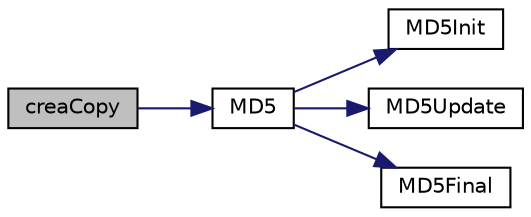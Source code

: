 digraph "creaCopy"
{
  edge [fontname="Helvetica",fontsize="10",labelfontname="Helvetica",labelfontsize="10"];
  node [fontname="Helvetica",fontsize="10",shape=record];
  rankdir="LR";
  Node1 [label="creaCopy",height=0.2,width=0.4,color="black", fillcolor="grey75", style="filled", fontcolor="black"];
  Node1 -> Node2 [color="midnightblue",fontsize="10",style="solid"];
  Node2 [label="MD5",height=0.2,width=0.4,color="black", fillcolor="white", style="filled",URL="$md5_8c.html#aa75a1419e565ea619428681420b59179"];
  Node2 -> Node3 [color="midnightblue",fontsize="10",style="solid"];
  Node3 [label="MD5Init",height=0.2,width=0.4,color="black", fillcolor="white", style="filled",URL="$md5_8c.html#acd7a26c7e6acb681ee336bfbc86e72bf"];
  Node2 -> Node4 [color="midnightblue",fontsize="10",style="solid"];
  Node4 [label="MD5Update",height=0.2,width=0.4,color="black", fillcolor="white", style="filled",URL="$md5_8c.html#aaa4f37af92ea5ca0e1281749421d4723"];
  Node2 -> Node5 [color="midnightblue",fontsize="10",style="solid"];
  Node5 [label="MD5Final",height=0.2,width=0.4,color="black", fillcolor="white", style="filled",URL="$md5_8c.html#afdf5d50df301891446e41c45eda5904d"];
}
